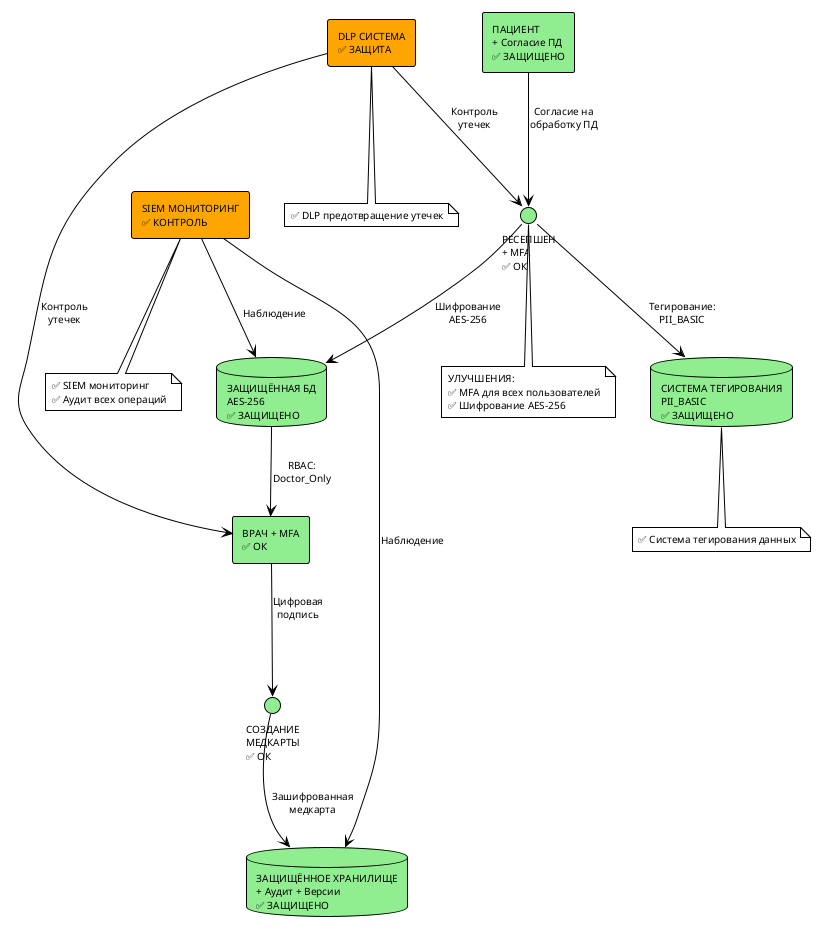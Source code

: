 @startuml secure_patient_registration
!theme plain
skinparam backgroundColor white
skinparam defaultFontSize 10

' Внешние сущности
rectangle "ПАЦИЕНТ\n+ Согласие ПД\n✅ ЗАЩИЩЕНО" as patient #lightgreen

' Процессы (защищённые)
circle "РЕСЕПШЕН\n+ MFA\n✅ ОК" as reception #lightgreen
circle "СОЗДАНИЕ\nМЕДКАРТЫ\n✅ ОК" as create_record #lightgreen
rectangle "ВРАЧ + MFA\n✅ ОК" as doctor #lightgreen

' Системы безопасности
rectangle "DLP СИСТЕМА\n✅ ЗАЩИТА" as dlp #orange
rectangle "SIEM МОНИТОРИНГ\n✅ КОНТРОЛЬ" as siem #orange

' Хранилища (защищённые)
database "ЗАЩИЩЁННАЯ БД\nAES-256\n✅ ЗАЩИЩЕНО" as secure_db #lightgreen
database "СИСТЕМА ТЕГИРОВАНИЯ\nPII_BASIC\n✅ ЗАЩИЩЕНО" as tagging #lightgreen
database "ЗАЩИЩЁННОЕ ХРАНИЛИЩЕ\n+ Аудит + Версии\n✅ ЗАЩИЩЕНО" as secure_storage #lightgreen

' Потоки данных
patient --> reception : "Согласие на\nобработку ПД"
dlp --> reception : "Контроль\nутечек"
dlp --> doctor : "Контроль\nутечек"

reception --> secure_db : "Шифрование\nAES-256"
reception --> tagging : "Тегирование:\nPII_BASIC"

secure_db --> doctor : "RBAC:\nDoctor_Only"
doctor --> create_record : "Цифровая\nподпись"
create_record --> secure_storage : "Зашифрованная\nмедкарта"

siem --> secure_db : "Наблюдение"
siem --> secure_storage : "Наблюдение"

' Улучшения безопасности
note bottom of reception : УЛУЧШЕНИЯ:\n✅ MFA для всех пользователей\n✅ Шифрование AES-256
note bottom of tagging : ✅ Система тегирования данных
note bottom of dlp : ✅ DLP предотвращение утечек
note bottom of siem : ✅ SIEM мониторинг\n✅ Аудит всех операций

@enduml
